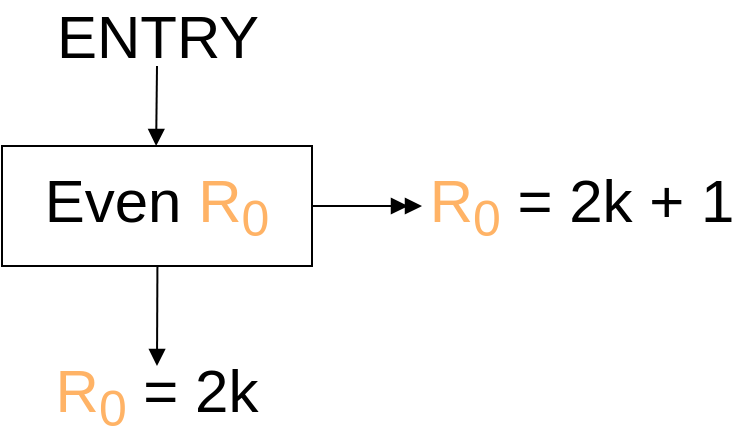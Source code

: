 <mxfile version="20.3.0" type="device"><diagram id="vkjnaxWTCteoK0d_Y_4M" name="Page-1"><mxGraphModel dx="751" dy="1327" grid="1" gridSize="10" guides="1" tooltips="1" connect="1" arrows="1" fold="1" page="1" pageScale="1" pageWidth="827" pageHeight="1169" math="0" shadow="0"><root><mxCell id="0"/><mxCell id="1" parent="0"/><mxCell id="EpjVYlFtFgiwM12IfZUC-1" value="&lt;font color=&quot;#000000&quot; style=&quot;font-size: 30px&quot;&gt;Even&amp;nbsp;&lt;/font&gt;R&lt;sub&gt;0&lt;/sub&gt;" style="rounded=0;whiteSpace=wrap;html=1;fontSize=30;fontColor=#FFB366;strokeColor=#000000;fillColor=none;" vertex="1" parent="1"><mxGeometry x="30" y="90" width="155" height="60" as="geometry"/></mxCell><mxCell id="EpjVYlFtFgiwM12IfZUC-2" value="ENTRY" style="text;html=1;strokeColor=none;fillColor=none;align=center;verticalAlign=middle;whiteSpace=wrap;rounded=0;fontSize=30;" vertex="1" parent="1"><mxGeometry x="57.5" y="20" width="100" height="30" as="geometry"/></mxCell><mxCell id="EpjVYlFtFgiwM12IfZUC-3" value="&lt;font color=&quot;#ffb366&quot;&gt;R&lt;sub&gt;0&lt;/sub&gt;&lt;/font&gt; = 2k" style="text;html=1;strokeColor=none;fillColor=none;align=center;verticalAlign=middle;whiteSpace=wrap;rounded=0;fontSize=30;" vertex="1" parent="1"><mxGeometry x="31.25" y="200" width="152.5" height="30" as="geometry"/></mxCell><mxCell id="EpjVYlFtFgiwM12IfZUC-4" value="&lt;font color=&quot;#ffb366&quot;&gt;R&lt;sub&gt;0&lt;/sub&gt;&lt;/font&gt; = 2k + 1" style="text;html=1;strokeColor=none;fillColor=none;align=center;verticalAlign=middle;whiteSpace=wrap;rounded=0;fontSize=30;" vertex="1" parent="1"><mxGeometry x="240" y="105" width="160" height="30" as="geometry"/></mxCell><mxCell id="EpjVYlFtFgiwM12IfZUC-5" style="edgeStyle=none;html=1;entryX=0.25;entryY=0;entryDx=0;entryDy=0;endArrow=block;endFill=1;exitX=0.5;exitY=1;exitDx=0;exitDy=0;" edge="1" parent="1" source="EpjVYlFtFgiwM12IfZUC-2"><mxGeometry relative="1" as="geometry"><mxPoint x="130" y="70" as="sourcePoint"/><mxPoint x="107.07" y="90" as="targetPoint"/></mxGeometry></mxCell><mxCell id="EpjVYlFtFgiwM12IfZUC-6" style="edgeStyle=none;html=1;entryX=0.5;entryY=0;entryDx=0;entryDy=0;endArrow=block;endFill=1;exitX=0.5;exitY=1;exitDx=0;exitDy=0;" edge="1" parent="1" target="EpjVYlFtFgiwM12IfZUC-3"><mxGeometry relative="1" as="geometry"><mxPoint x="107.71" y="150" as="sourcePoint"/><mxPoint x="107.28" y="190" as="targetPoint"/></mxGeometry></mxCell><mxCell id="EpjVYlFtFgiwM12IfZUC-7" style="edgeStyle=none;html=1;exitX=1;exitY=0.5;exitDx=0;exitDy=0;entryX=0;entryY=0.5;entryDx=0;entryDy=0;endArrow=doubleBlock;endFill=1;" edge="1" parent="1" source="EpjVYlFtFgiwM12IfZUC-1" target="EpjVYlFtFgiwM12IfZUC-4"><mxGeometry relative="1" as="geometry"><mxPoint x="280" y="75" as="sourcePoint"/><mxPoint x="280" y="105" as="targetPoint"/></mxGeometry></mxCell></root></mxGraphModel></diagram></mxfile>